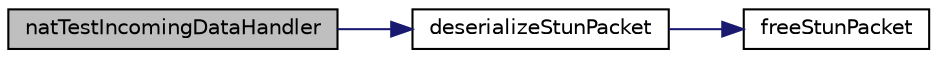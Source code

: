 digraph "natTestIncomingDataHandler"
{
 // LATEX_PDF_SIZE
  edge [fontname="Helvetica",fontsize="10",labelfontname="Helvetica",labelfontsize="10"];
  node [fontname="Helvetica",fontsize="10",shape=record];
  rankdir="LR";
  Node1 [label="natTestIncomingDataHandler",height=0.2,width=0.4,color="black", fillcolor="grey75", style="filled", fontcolor="black",tooltip=" "];
  Node1 -> Node2 [color="midnightblue",fontsize="10",style="solid",fontname="Helvetica"];
  Node2 [label="deserializeStunPacket",height=0.2,width=0.4,color="black", fillcolor="white", style="filled",URL="$Stun_8c.html#aea002b19e4dcaad8468f85eefbcf310d",tooltip=" "];
  Node2 -> Node3 [color="midnightblue",fontsize="10",style="solid",fontname="Helvetica"];
  Node3 [label="freeStunPacket",height=0.2,width=0.4,color="black", fillcolor="white", style="filled",URL="$Stun_8c.html#a2ac5f96729bf2bfce45f59c72db4ff43",tooltip=" "];
}
